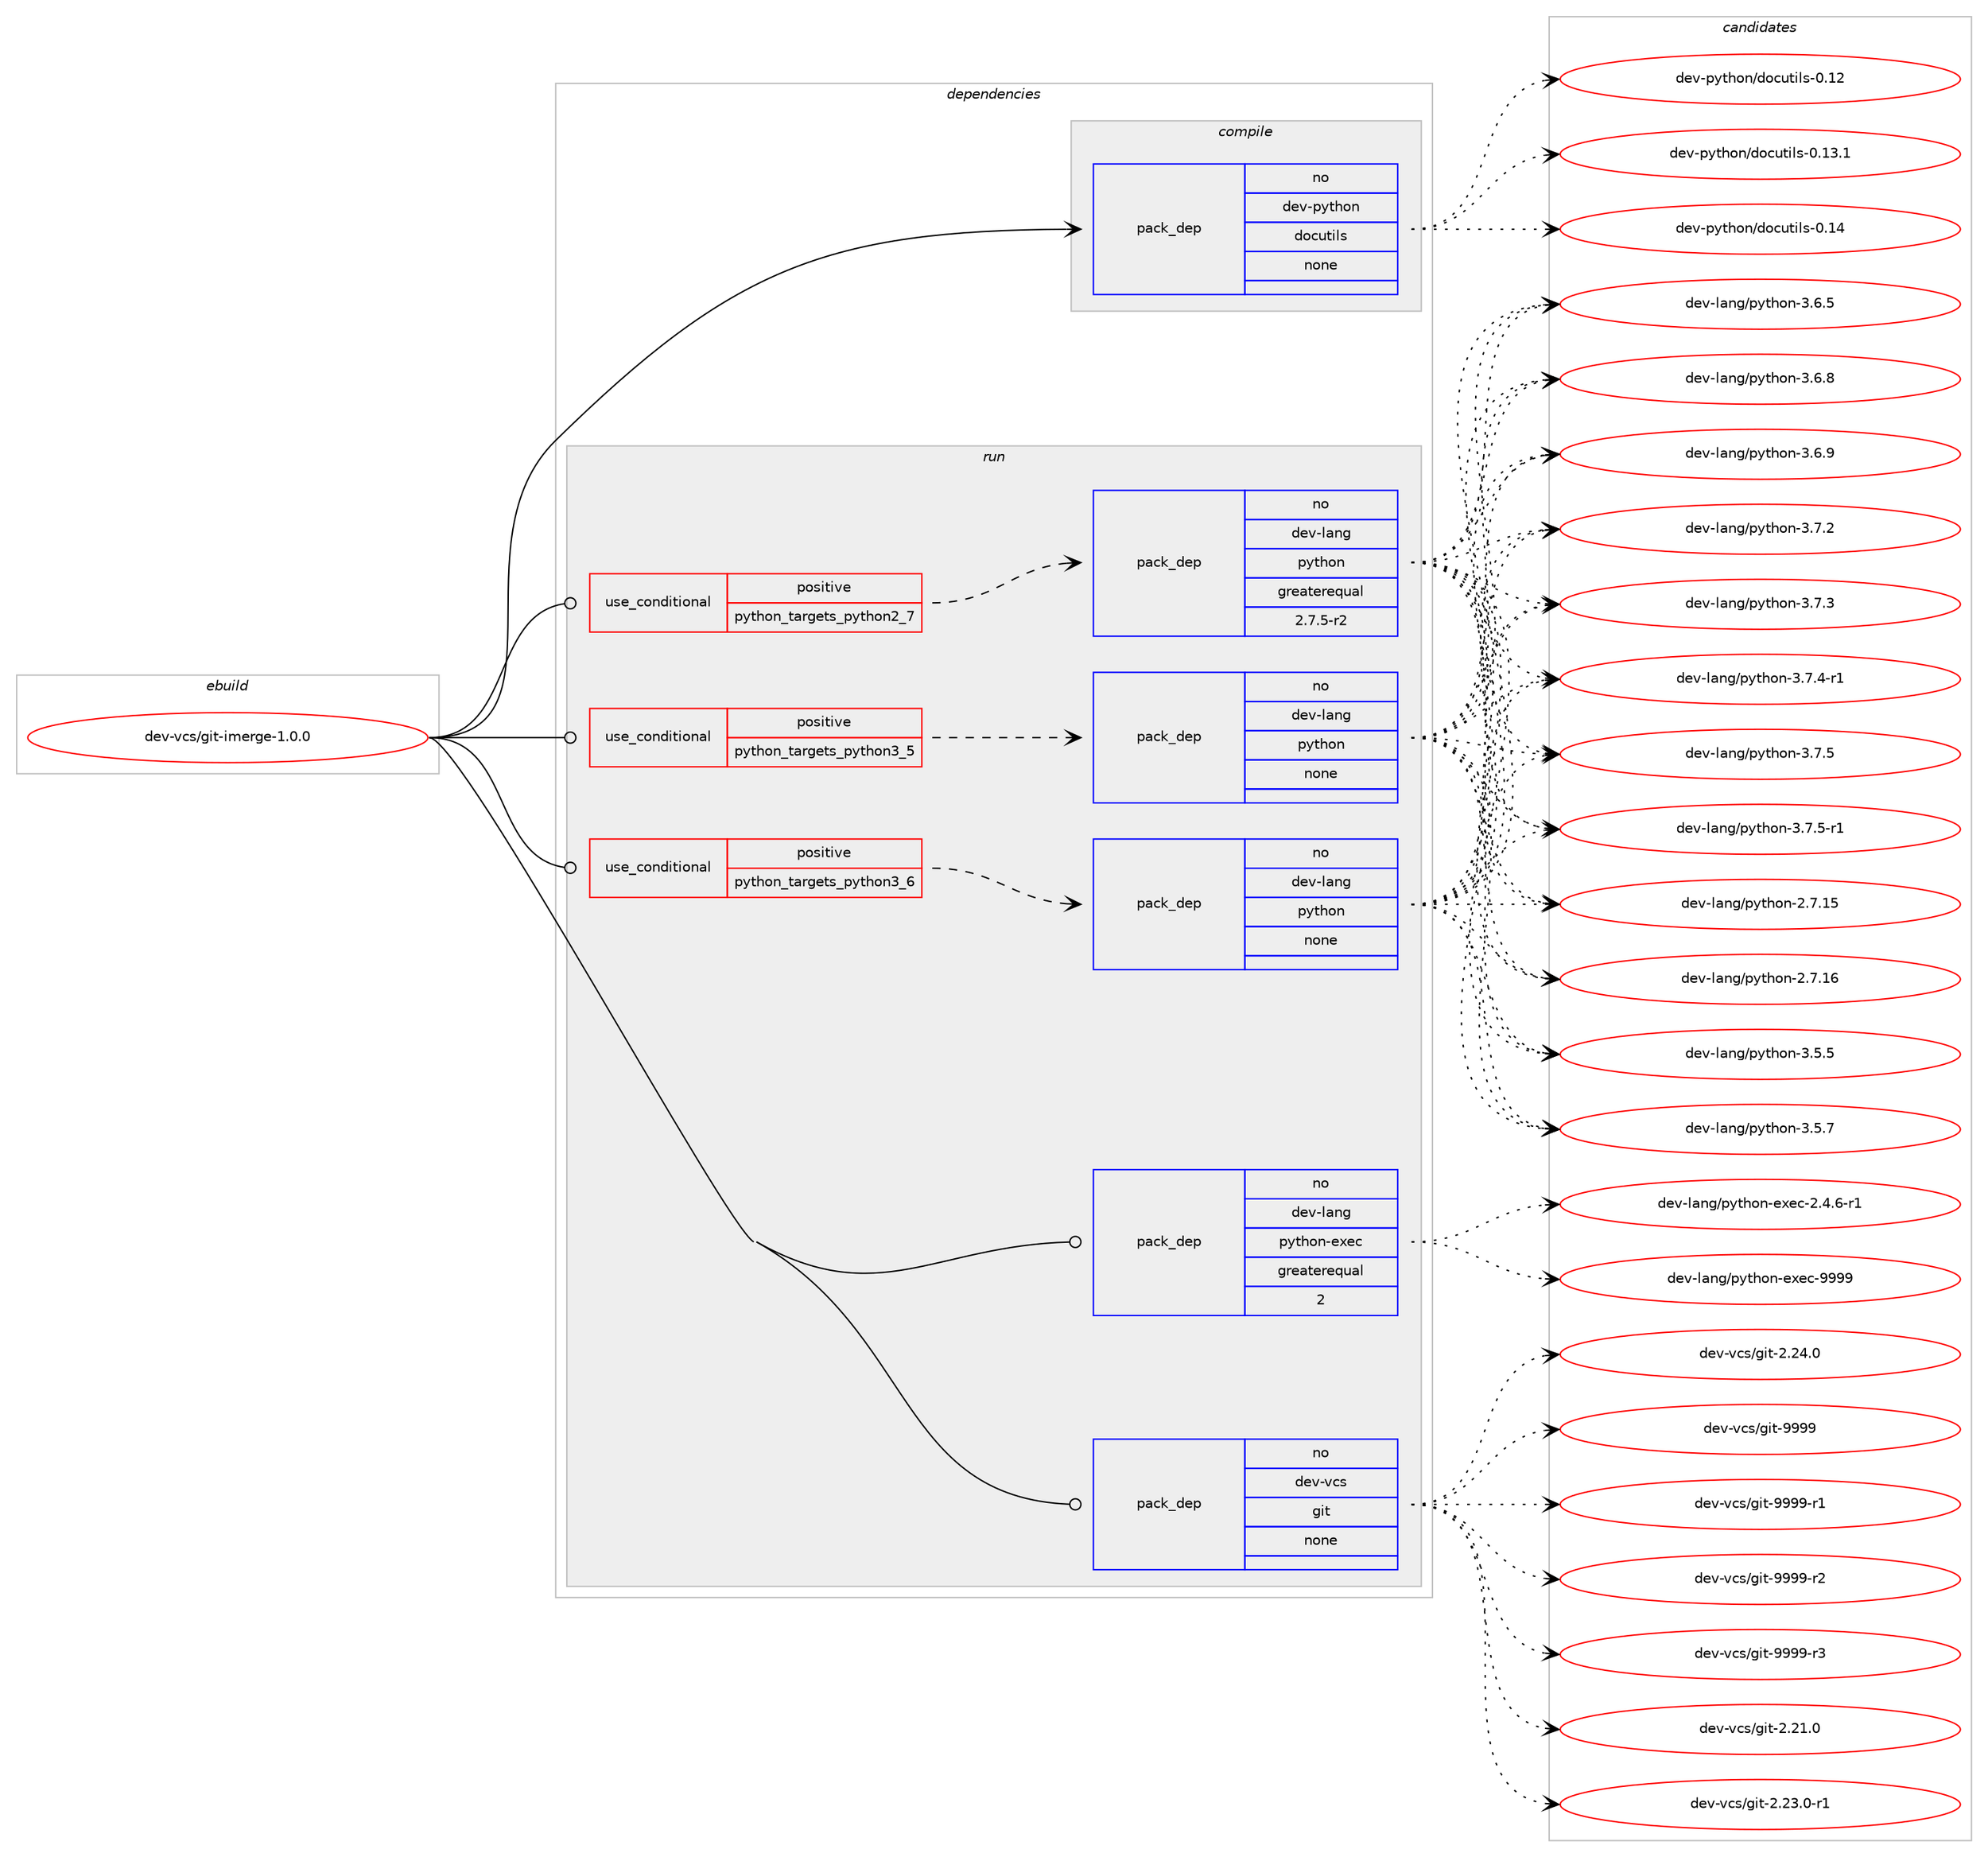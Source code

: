 digraph prolog {

# *************
# Graph options
# *************

newrank=true;
concentrate=true;
compound=true;
graph [rankdir=LR,fontname=Helvetica,fontsize=10,ranksep=1.5];#, ranksep=2.5, nodesep=0.2];
edge  [arrowhead=vee];
node  [fontname=Helvetica,fontsize=10];

# **********
# The ebuild
# **********

subgraph cluster_leftcol {
color=gray;
rank=same;
label=<<i>ebuild</i>>;
id [label="dev-vcs/git-imerge-1.0.0", color=red, width=4, href="../dev-vcs/git-imerge-1.0.0.svg"];
}

# ****************
# The dependencies
# ****************

subgraph cluster_midcol {
color=gray;
label=<<i>dependencies</i>>;
subgraph cluster_compile {
fillcolor="#eeeeee";
style=filled;
label=<<i>compile</i>>;
subgraph pack538314 {
dependency734338 [label=<<TABLE BORDER="0" CELLBORDER="1" CELLSPACING="0" CELLPADDING="4" WIDTH="220"><TR><TD ROWSPAN="6" CELLPADDING="30">pack_dep</TD></TR><TR><TD WIDTH="110">no</TD></TR><TR><TD>dev-python</TD></TR><TR><TD>docutils</TD></TR><TR><TD>none</TD></TR><TR><TD></TD></TR></TABLE>>, shape=none, color=blue];
}
id:e -> dependency734338:w [weight=20,style="solid",arrowhead="vee"];
}
subgraph cluster_compileandrun {
fillcolor="#eeeeee";
style=filled;
label=<<i>compile and run</i>>;
}
subgraph cluster_run {
fillcolor="#eeeeee";
style=filled;
label=<<i>run</i>>;
subgraph cond183796 {
dependency734339 [label=<<TABLE BORDER="0" CELLBORDER="1" CELLSPACING="0" CELLPADDING="4"><TR><TD ROWSPAN="3" CELLPADDING="10">use_conditional</TD></TR><TR><TD>positive</TD></TR><TR><TD>python_targets_python2_7</TD></TR></TABLE>>, shape=none, color=red];
subgraph pack538315 {
dependency734340 [label=<<TABLE BORDER="0" CELLBORDER="1" CELLSPACING="0" CELLPADDING="4" WIDTH="220"><TR><TD ROWSPAN="6" CELLPADDING="30">pack_dep</TD></TR><TR><TD WIDTH="110">no</TD></TR><TR><TD>dev-lang</TD></TR><TR><TD>python</TD></TR><TR><TD>greaterequal</TD></TR><TR><TD>2.7.5-r2</TD></TR></TABLE>>, shape=none, color=blue];
}
dependency734339:e -> dependency734340:w [weight=20,style="dashed",arrowhead="vee"];
}
id:e -> dependency734339:w [weight=20,style="solid",arrowhead="odot"];
subgraph cond183797 {
dependency734341 [label=<<TABLE BORDER="0" CELLBORDER="1" CELLSPACING="0" CELLPADDING="4"><TR><TD ROWSPAN="3" CELLPADDING="10">use_conditional</TD></TR><TR><TD>positive</TD></TR><TR><TD>python_targets_python3_5</TD></TR></TABLE>>, shape=none, color=red];
subgraph pack538316 {
dependency734342 [label=<<TABLE BORDER="0" CELLBORDER="1" CELLSPACING="0" CELLPADDING="4" WIDTH="220"><TR><TD ROWSPAN="6" CELLPADDING="30">pack_dep</TD></TR><TR><TD WIDTH="110">no</TD></TR><TR><TD>dev-lang</TD></TR><TR><TD>python</TD></TR><TR><TD>none</TD></TR><TR><TD></TD></TR></TABLE>>, shape=none, color=blue];
}
dependency734341:e -> dependency734342:w [weight=20,style="dashed",arrowhead="vee"];
}
id:e -> dependency734341:w [weight=20,style="solid",arrowhead="odot"];
subgraph cond183798 {
dependency734343 [label=<<TABLE BORDER="0" CELLBORDER="1" CELLSPACING="0" CELLPADDING="4"><TR><TD ROWSPAN="3" CELLPADDING="10">use_conditional</TD></TR><TR><TD>positive</TD></TR><TR><TD>python_targets_python3_6</TD></TR></TABLE>>, shape=none, color=red];
subgraph pack538317 {
dependency734344 [label=<<TABLE BORDER="0" CELLBORDER="1" CELLSPACING="0" CELLPADDING="4" WIDTH="220"><TR><TD ROWSPAN="6" CELLPADDING="30">pack_dep</TD></TR><TR><TD WIDTH="110">no</TD></TR><TR><TD>dev-lang</TD></TR><TR><TD>python</TD></TR><TR><TD>none</TD></TR><TR><TD></TD></TR></TABLE>>, shape=none, color=blue];
}
dependency734343:e -> dependency734344:w [weight=20,style="dashed",arrowhead="vee"];
}
id:e -> dependency734343:w [weight=20,style="solid",arrowhead="odot"];
subgraph pack538318 {
dependency734345 [label=<<TABLE BORDER="0" CELLBORDER="1" CELLSPACING="0" CELLPADDING="4" WIDTH="220"><TR><TD ROWSPAN="6" CELLPADDING="30">pack_dep</TD></TR><TR><TD WIDTH="110">no</TD></TR><TR><TD>dev-lang</TD></TR><TR><TD>python-exec</TD></TR><TR><TD>greaterequal</TD></TR><TR><TD>2</TD></TR></TABLE>>, shape=none, color=blue];
}
id:e -> dependency734345:w [weight=20,style="solid",arrowhead="odot"];
subgraph pack538319 {
dependency734346 [label=<<TABLE BORDER="0" CELLBORDER="1" CELLSPACING="0" CELLPADDING="4" WIDTH="220"><TR><TD ROWSPAN="6" CELLPADDING="30">pack_dep</TD></TR><TR><TD WIDTH="110">no</TD></TR><TR><TD>dev-vcs</TD></TR><TR><TD>git</TD></TR><TR><TD>none</TD></TR><TR><TD></TD></TR></TABLE>>, shape=none, color=blue];
}
id:e -> dependency734346:w [weight=20,style="solid",arrowhead="odot"];
}
}

# **************
# The candidates
# **************

subgraph cluster_choices {
rank=same;
color=gray;
label=<<i>candidates</i>>;

subgraph choice538314 {
color=black;
nodesep=1;
choice1001011184511212111610411111047100111991171161051081154548464950 [label="dev-python/docutils-0.12", color=red, width=4,href="../dev-python/docutils-0.12.svg"];
choice10010111845112121116104111110471001119911711610510811545484649514649 [label="dev-python/docutils-0.13.1", color=red, width=4,href="../dev-python/docutils-0.13.1.svg"];
choice1001011184511212111610411111047100111991171161051081154548464952 [label="dev-python/docutils-0.14", color=red, width=4,href="../dev-python/docutils-0.14.svg"];
dependency734338:e -> choice1001011184511212111610411111047100111991171161051081154548464950:w [style=dotted,weight="100"];
dependency734338:e -> choice10010111845112121116104111110471001119911711610510811545484649514649:w [style=dotted,weight="100"];
dependency734338:e -> choice1001011184511212111610411111047100111991171161051081154548464952:w [style=dotted,weight="100"];
}
subgraph choice538315 {
color=black;
nodesep=1;
choice10010111845108971101034711212111610411111045504655464953 [label="dev-lang/python-2.7.15", color=red, width=4,href="../dev-lang/python-2.7.15.svg"];
choice10010111845108971101034711212111610411111045504655464954 [label="dev-lang/python-2.7.16", color=red, width=4,href="../dev-lang/python-2.7.16.svg"];
choice100101118451089711010347112121116104111110455146534653 [label="dev-lang/python-3.5.5", color=red, width=4,href="../dev-lang/python-3.5.5.svg"];
choice100101118451089711010347112121116104111110455146534655 [label="dev-lang/python-3.5.7", color=red, width=4,href="../dev-lang/python-3.5.7.svg"];
choice100101118451089711010347112121116104111110455146544653 [label="dev-lang/python-3.6.5", color=red, width=4,href="../dev-lang/python-3.6.5.svg"];
choice100101118451089711010347112121116104111110455146544656 [label="dev-lang/python-3.6.8", color=red, width=4,href="../dev-lang/python-3.6.8.svg"];
choice100101118451089711010347112121116104111110455146544657 [label="dev-lang/python-3.6.9", color=red, width=4,href="../dev-lang/python-3.6.9.svg"];
choice100101118451089711010347112121116104111110455146554650 [label="dev-lang/python-3.7.2", color=red, width=4,href="../dev-lang/python-3.7.2.svg"];
choice100101118451089711010347112121116104111110455146554651 [label="dev-lang/python-3.7.3", color=red, width=4,href="../dev-lang/python-3.7.3.svg"];
choice1001011184510897110103471121211161041111104551465546524511449 [label="dev-lang/python-3.7.4-r1", color=red, width=4,href="../dev-lang/python-3.7.4-r1.svg"];
choice100101118451089711010347112121116104111110455146554653 [label="dev-lang/python-3.7.5", color=red, width=4,href="../dev-lang/python-3.7.5.svg"];
choice1001011184510897110103471121211161041111104551465546534511449 [label="dev-lang/python-3.7.5-r1", color=red, width=4,href="../dev-lang/python-3.7.5-r1.svg"];
dependency734340:e -> choice10010111845108971101034711212111610411111045504655464953:w [style=dotted,weight="100"];
dependency734340:e -> choice10010111845108971101034711212111610411111045504655464954:w [style=dotted,weight="100"];
dependency734340:e -> choice100101118451089711010347112121116104111110455146534653:w [style=dotted,weight="100"];
dependency734340:e -> choice100101118451089711010347112121116104111110455146534655:w [style=dotted,weight="100"];
dependency734340:e -> choice100101118451089711010347112121116104111110455146544653:w [style=dotted,weight="100"];
dependency734340:e -> choice100101118451089711010347112121116104111110455146544656:w [style=dotted,weight="100"];
dependency734340:e -> choice100101118451089711010347112121116104111110455146544657:w [style=dotted,weight="100"];
dependency734340:e -> choice100101118451089711010347112121116104111110455146554650:w [style=dotted,weight="100"];
dependency734340:e -> choice100101118451089711010347112121116104111110455146554651:w [style=dotted,weight="100"];
dependency734340:e -> choice1001011184510897110103471121211161041111104551465546524511449:w [style=dotted,weight="100"];
dependency734340:e -> choice100101118451089711010347112121116104111110455146554653:w [style=dotted,weight="100"];
dependency734340:e -> choice1001011184510897110103471121211161041111104551465546534511449:w [style=dotted,weight="100"];
}
subgraph choice538316 {
color=black;
nodesep=1;
choice10010111845108971101034711212111610411111045504655464953 [label="dev-lang/python-2.7.15", color=red, width=4,href="../dev-lang/python-2.7.15.svg"];
choice10010111845108971101034711212111610411111045504655464954 [label="dev-lang/python-2.7.16", color=red, width=4,href="../dev-lang/python-2.7.16.svg"];
choice100101118451089711010347112121116104111110455146534653 [label="dev-lang/python-3.5.5", color=red, width=4,href="../dev-lang/python-3.5.5.svg"];
choice100101118451089711010347112121116104111110455146534655 [label="dev-lang/python-3.5.7", color=red, width=4,href="../dev-lang/python-3.5.7.svg"];
choice100101118451089711010347112121116104111110455146544653 [label="dev-lang/python-3.6.5", color=red, width=4,href="../dev-lang/python-3.6.5.svg"];
choice100101118451089711010347112121116104111110455146544656 [label="dev-lang/python-3.6.8", color=red, width=4,href="../dev-lang/python-3.6.8.svg"];
choice100101118451089711010347112121116104111110455146544657 [label="dev-lang/python-3.6.9", color=red, width=4,href="../dev-lang/python-3.6.9.svg"];
choice100101118451089711010347112121116104111110455146554650 [label="dev-lang/python-3.7.2", color=red, width=4,href="../dev-lang/python-3.7.2.svg"];
choice100101118451089711010347112121116104111110455146554651 [label="dev-lang/python-3.7.3", color=red, width=4,href="../dev-lang/python-3.7.3.svg"];
choice1001011184510897110103471121211161041111104551465546524511449 [label="dev-lang/python-3.7.4-r1", color=red, width=4,href="../dev-lang/python-3.7.4-r1.svg"];
choice100101118451089711010347112121116104111110455146554653 [label="dev-lang/python-3.7.5", color=red, width=4,href="../dev-lang/python-3.7.5.svg"];
choice1001011184510897110103471121211161041111104551465546534511449 [label="dev-lang/python-3.7.5-r1", color=red, width=4,href="../dev-lang/python-3.7.5-r1.svg"];
dependency734342:e -> choice10010111845108971101034711212111610411111045504655464953:w [style=dotted,weight="100"];
dependency734342:e -> choice10010111845108971101034711212111610411111045504655464954:w [style=dotted,weight="100"];
dependency734342:e -> choice100101118451089711010347112121116104111110455146534653:w [style=dotted,weight="100"];
dependency734342:e -> choice100101118451089711010347112121116104111110455146534655:w [style=dotted,weight="100"];
dependency734342:e -> choice100101118451089711010347112121116104111110455146544653:w [style=dotted,weight="100"];
dependency734342:e -> choice100101118451089711010347112121116104111110455146544656:w [style=dotted,weight="100"];
dependency734342:e -> choice100101118451089711010347112121116104111110455146544657:w [style=dotted,weight="100"];
dependency734342:e -> choice100101118451089711010347112121116104111110455146554650:w [style=dotted,weight="100"];
dependency734342:e -> choice100101118451089711010347112121116104111110455146554651:w [style=dotted,weight="100"];
dependency734342:e -> choice1001011184510897110103471121211161041111104551465546524511449:w [style=dotted,weight="100"];
dependency734342:e -> choice100101118451089711010347112121116104111110455146554653:w [style=dotted,weight="100"];
dependency734342:e -> choice1001011184510897110103471121211161041111104551465546534511449:w [style=dotted,weight="100"];
}
subgraph choice538317 {
color=black;
nodesep=1;
choice10010111845108971101034711212111610411111045504655464953 [label="dev-lang/python-2.7.15", color=red, width=4,href="../dev-lang/python-2.7.15.svg"];
choice10010111845108971101034711212111610411111045504655464954 [label="dev-lang/python-2.7.16", color=red, width=4,href="../dev-lang/python-2.7.16.svg"];
choice100101118451089711010347112121116104111110455146534653 [label="dev-lang/python-3.5.5", color=red, width=4,href="../dev-lang/python-3.5.5.svg"];
choice100101118451089711010347112121116104111110455146534655 [label="dev-lang/python-3.5.7", color=red, width=4,href="../dev-lang/python-3.5.7.svg"];
choice100101118451089711010347112121116104111110455146544653 [label="dev-lang/python-3.6.5", color=red, width=4,href="../dev-lang/python-3.6.5.svg"];
choice100101118451089711010347112121116104111110455146544656 [label="dev-lang/python-3.6.8", color=red, width=4,href="../dev-lang/python-3.6.8.svg"];
choice100101118451089711010347112121116104111110455146544657 [label="dev-lang/python-3.6.9", color=red, width=4,href="../dev-lang/python-3.6.9.svg"];
choice100101118451089711010347112121116104111110455146554650 [label="dev-lang/python-3.7.2", color=red, width=4,href="../dev-lang/python-3.7.2.svg"];
choice100101118451089711010347112121116104111110455146554651 [label="dev-lang/python-3.7.3", color=red, width=4,href="../dev-lang/python-3.7.3.svg"];
choice1001011184510897110103471121211161041111104551465546524511449 [label="dev-lang/python-3.7.4-r1", color=red, width=4,href="../dev-lang/python-3.7.4-r1.svg"];
choice100101118451089711010347112121116104111110455146554653 [label="dev-lang/python-3.7.5", color=red, width=4,href="../dev-lang/python-3.7.5.svg"];
choice1001011184510897110103471121211161041111104551465546534511449 [label="dev-lang/python-3.7.5-r1", color=red, width=4,href="../dev-lang/python-3.7.5-r1.svg"];
dependency734344:e -> choice10010111845108971101034711212111610411111045504655464953:w [style=dotted,weight="100"];
dependency734344:e -> choice10010111845108971101034711212111610411111045504655464954:w [style=dotted,weight="100"];
dependency734344:e -> choice100101118451089711010347112121116104111110455146534653:w [style=dotted,weight="100"];
dependency734344:e -> choice100101118451089711010347112121116104111110455146534655:w [style=dotted,weight="100"];
dependency734344:e -> choice100101118451089711010347112121116104111110455146544653:w [style=dotted,weight="100"];
dependency734344:e -> choice100101118451089711010347112121116104111110455146544656:w [style=dotted,weight="100"];
dependency734344:e -> choice100101118451089711010347112121116104111110455146544657:w [style=dotted,weight="100"];
dependency734344:e -> choice100101118451089711010347112121116104111110455146554650:w [style=dotted,weight="100"];
dependency734344:e -> choice100101118451089711010347112121116104111110455146554651:w [style=dotted,weight="100"];
dependency734344:e -> choice1001011184510897110103471121211161041111104551465546524511449:w [style=dotted,weight="100"];
dependency734344:e -> choice100101118451089711010347112121116104111110455146554653:w [style=dotted,weight="100"];
dependency734344:e -> choice1001011184510897110103471121211161041111104551465546534511449:w [style=dotted,weight="100"];
}
subgraph choice538318 {
color=black;
nodesep=1;
choice10010111845108971101034711212111610411111045101120101994550465246544511449 [label="dev-lang/python-exec-2.4.6-r1", color=red, width=4,href="../dev-lang/python-exec-2.4.6-r1.svg"];
choice10010111845108971101034711212111610411111045101120101994557575757 [label="dev-lang/python-exec-9999", color=red, width=4,href="../dev-lang/python-exec-9999.svg"];
dependency734345:e -> choice10010111845108971101034711212111610411111045101120101994550465246544511449:w [style=dotted,weight="100"];
dependency734345:e -> choice10010111845108971101034711212111610411111045101120101994557575757:w [style=dotted,weight="100"];
}
subgraph choice538319 {
color=black;
nodesep=1;
choice10010111845118991154710310511645504650494648 [label="dev-vcs/git-2.21.0", color=red, width=4,href="../dev-vcs/git-2.21.0.svg"];
choice100101118451189911547103105116455046505146484511449 [label="dev-vcs/git-2.23.0-r1", color=red, width=4,href="../dev-vcs/git-2.23.0-r1.svg"];
choice10010111845118991154710310511645504650524648 [label="dev-vcs/git-2.24.0", color=red, width=4,href="../dev-vcs/git-2.24.0.svg"];
choice1001011184511899115471031051164557575757 [label="dev-vcs/git-9999", color=red, width=4,href="../dev-vcs/git-9999.svg"];
choice10010111845118991154710310511645575757574511449 [label="dev-vcs/git-9999-r1", color=red, width=4,href="../dev-vcs/git-9999-r1.svg"];
choice10010111845118991154710310511645575757574511450 [label="dev-vcs/git-9999-r2", color=red, width=4,href="../dev-vcs/git-9999-r2.svg"];
choice10010111845118991154710310511645575757574511451 [label="dev-vcs/git-9999-r3", color=red, width=4,href="../dev-vcs/git-9999-r3.svg"];
dependency734346:e -> choice10010111845118991154710310511645504650494648:w [style=dotted,weight="100"];
dependency734346:e -> choice100101118451189911547103105116455046505146484511449:w [style=dotted,weight="100"];
dependency734346:e -> choice10010111845118991154710310511645504650524648:w [style=dotted,weight="100"];
dependency734346:e -> choice1001011184511899115471031051164557575757:w [style=dotted,weight="100"];
dependency734346:e -> choice10010111845118991154710310511645575757574511449:w [style=dotted,weight="100"];
dependency734346:e -> choice10010111845118991154710310511645575757574511450:w [style=dotted,weight="100"];
dependency734346:e -> choice10010111845118991154710310511645575757574511451:w [style=dotted,weight="100"];
}
}

}

